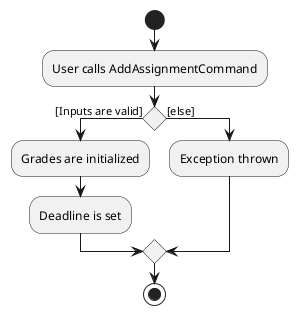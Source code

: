 @startuml
start
:User calls AddAssignmentCommand;

if () then ([Inputs are valid])
    :Grades are initialized;
    :Deadline is set;
else ([else])
    :Exception thrown;

endif
stop
@enduml
